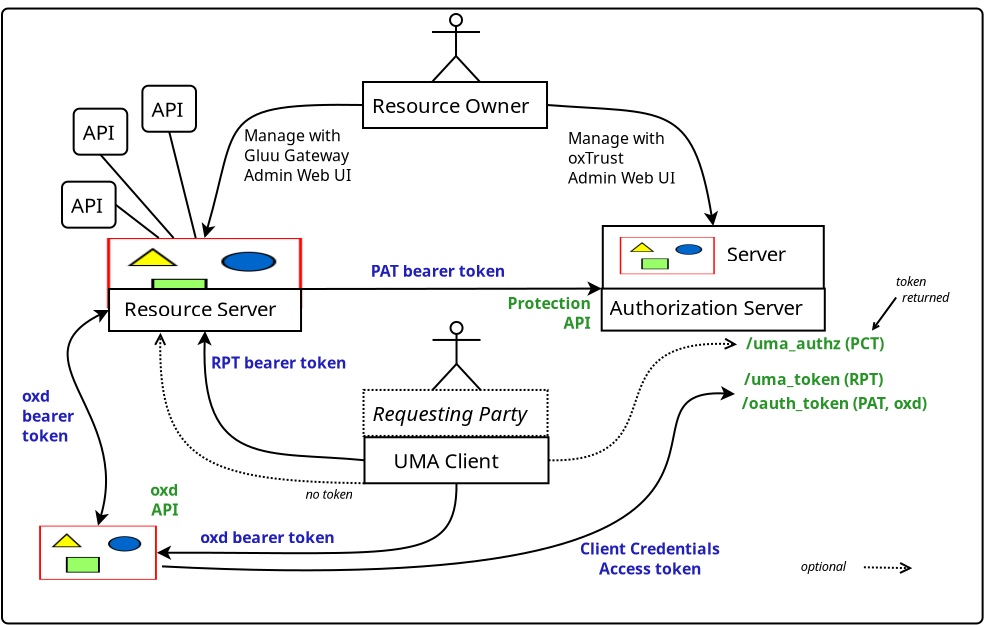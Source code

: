 <?xml version="1.0" encoding="UTF-8"?>
<dia:diagram xmlns:dia="http://www.lysator.liu.se/~alla/dia/">
  <dia:layer name="Background" visible="true" active="true">
    <dia:object type="Standard - Box" version="0" id="O0">
      <dia:attribute name="obj_pos">
        <dia:point val="-6.201,-6.373"/>
      </dia:attribute>
      <dia:attribute name="obj_bb">
        <dia:rectangle val="-6.251,-6.423;42.88,24.422"/>
      </dia:attribute>
      <dia:attribute name="elem_corner">
        <dia:point val="-6.201,-6.373"/>
      </dia:attribute>
      <dia:attribute name="elem_width">
        <dia:real val="49.031"/>
      </dia:attribute>
      <dia:attribute name="elem_height">
        <dia:real val="30.745"/>
      </dia:attribute>
      <dia:attribute name="show_background">
        <dia:boolean val="true"/>
      </dia:attribute>
      <dia:attribute name="corner_radius">
        <dia:real val="0.3"/>
      </dia:attribute>
    </dia:object>
    <dia:object type="Standard - Text" version="1" id="O1">
      <dia:attribute name="obj_pos">
        <dia:point val="-5.199,13.293"/>
      </dia:attribute>
      <dia:attribute name="obj_bb">
        <dia:rectangle val="-5.199,12.555;-2.242,15.463"/>
      </dia:attribute>
      <dia:attribute name="text">
        <dia:composite type="text">
          <dia:attribute name="string">
            <dia:string>#oxd
bearer
token#</dia:string>
          </dia:attribute>
          <dia:attribute name="font">
            <dia:font family="sans" style="80" name="Helvetica-Bold"/>
          </dia:attribute>
          <dia:attribute name="height">
            <dia:real val="0.991"/>
          </dia:attribute>
          <dia:attribute name="pos">
            <dia:point val="-5.199,13.293"/>
          </dia:attribute>
          <dia:attribute name="color">
            <dia:color val="#211fba"/>
          </dia:attribute>
          <dia:attribute name="alignment">
            <dia:enum val="0"/>
          </dia:attribute>
        </dia:composite>
      </dia:attribute>
      <dia:attribute name="valign">
        <dia:enum val="3"/>
      </dia:attribute>
    </dia:object>
    <dia:group>
      <dia:object type="Standard - Image" version="0" id="O2">
        <dia:attribute name="obj_pos">
          <dia:point val="-0.949,5.1"/>
        </dia:attribute>
        <dia:attribute name="obj_bb">
          <dia:rectangle val="-0.999,5.05;8.851,8.675"/>
        </dia:attribute>
        <dia:attribute name="elem_corner">
          <dia:point val="-0.949,5.1"/>
        </dia:attribute>
        <dia:attribute name="elem_width">
          <dia:real val="9.75"/>
        </dia:attribute>
        <dia:attribute name="elem_height">
          <dia:real val="3.525"/>
        </dia:attribute>
        <dia:attribute name="draw_border">
          <dia:boolean val="false"/>
        </dia:attribute>
        <dia:attribute name="keep_aspect">
          <dia:boolean val="true"/>
        </dia:attribute>
        <dia:attribute name="file">
          <dia:string>#gg-logo.png#</dia:string>
        </dia:attribute>
      </dia:object>
      <dia:object type="Standard - Box" version="0" id="O3">
        <dia:attribute name="obj_pos">
          <dia:point val="-0.849,7.65"/>
        </dia:attribute>
        <dia:attribute name="obj_bb">
          <dia:rectangle val="-0.899,7.6;8.801,9.8"/>
        </dia:attribute>
        <dia:attribute name="elem_corner">
          <dia:point val="-0.849,7.65"/>
        </dia:attribute>
        <dia:attribute name="elem_width">
          <dia:real val="9.6"/>
        </dia:attribute>
        <dia:attribute name="elem_height">
          <dia:real val="2.1"/>
        </dia:attribute>
        <dia:attribute name="show_background">
          <dia:boolean val="true"/>
        </dia:attribute>
      </dia:object>
      <dia:object type="Standard - Text" version="1" id="O4">
        <dia:attribute name="obj_pos">
          <dia:point val="-0.104,9.023"/>
        </dia:attribute>
        <dia:attribute name="obj_bb">
          <dia:rectangle val="-0.104,8.078;8.211,9.262"/>
        </dia:attribute>
        <dia:attribute name="text">
          <dia:composite type="text">
            <dia:attribute name="string">
              <dia:string>#Resource Server#</dia:string>
            </dia:attribute>
            <dia:attribute name="font">
              <dia:font family="sans" style="0" name="Helvetica"/>
            </dia:attribute>
            <dia:attribute name="height">
              <dia:real val="1.27"/>
            </dia:attribute>
            <dia:attribute name="pos">
              <dia:point val="-0.104,9.023"/>
            </dia:attribute>
            <dia:attribute name="color">
              <dia:color val="#000000"/>
            </dia:attribute>
            <dia:attribute name="alignment">
              <dia:enum val="0"/>
            </dia:attribute>
          </dia:composite>
        </dia:attribute>
        <dia:attribute name="valign">
          <dia:enum val="3"/>
        </dia:attribute>
      </dia:object>
    </dia:group>
    <dia:object type="Standard - Box" version="0" id="O5">
      <dia:attribute name="obj_pos">
        <dia:point val="23.838,4.5"/>
      </dia:attribute>
      <dia:attribute name="obj_bb">
        <dia:rectangle val="23.788,4.45;34.938,9.7"/>
      </dia:attribute>
      <dia:attribute name="elem_corner">
        <dia:point val="23.838,4.5"/>
      </dia:attribute>
      <dia:attribute name="elem_width">
        <dia:real val="11.05"/>
      </dia:attribute>
      <dia:attribute name="elem_height">
        <dia:real val="5.15"/>
      </dia:attribute>
      <dia:attribute name="show_background">
        <dia:boolean val="true"/>
      </dia:attribute>
    </dia:object>
    <dia:object type="Standard - Image" version="0" id="O6">
      <dia:attribute name="obj_pos">
        <dia:point val="24.688,5.05"/>
      </dia:attribute>
      <dia:attribute name="obj_bb">
        <dia:rectangle val="24.638,5;29.488,6.96"/>
      </dia:attribute>
      <dia:attribute name="elem_corner">
        <dia:point val="24.688,5.05"/>
      </dia:attribute>
      <dia:attribute name="elem_width">
        <dia:real val="4.75"/>
      </dia:attribute>
      <dia:attribute name="elem_height">
        <dia:real val="1.86"/>
      </dia:attribute>
      <dia:attribute name="draw_border">
        <dia:boolean val="false"/>
      </dia:attribute>
      <dia:attribute name="keep_aspect">
        <dia:boolean val="true"/>
      </dia:attribute>
      <dia:attribute name="file">
        <dia:string>#gluu-logo.png#</dia:string>
      </dia:attribute>
    </dia:object>
    <dia:group>
      <dia:object type="Standard - Box" version="0" id="O7">
        <dia:attribute name="obj_pos">
          <dia:point val="23.784,7.63"/>
        </dia:attribute>
        <dia:attribute name="obj_bb">
          <dia:rectangle val="23.733,7.58;34.988,9.78"/>
        </dia:attribute>
        <dia:attribute name="elem_corner">
          <dia:point val="23.784,7.63"/>
        </dia:attribute>
        <dia:attribute name="elem_width">
          <dia:real val="11.155"/>
        </dia:attribute>
        <dia:attribute name="elem_height">
          <dia:real val="2.1"/>
        </dia:attribute>
        <dia:attribute name="show_background">
          <dia:boolean val="true"/>
        </dia:attribute>
      </dia:object>
      <dia:object type="Standard - Text" version="1" id="O8">
        <dia:attribute name="obj_pos">
          <dia:point val="24.178,8.953"/>
        </dia:attribute>
        <dia:attribute name="obj_bb">
          <dia:rectangle val="24.178,8.008;34.641,9.193"/>
        </dia:attribute>
        <dia:attribute name="text">
          <dia:composite type="text">
            <dia:attribute name="string">
              <dia:string>#Authorization Server#</dia:string>
            </dia:attribute>
            <dia:attribute name="font">
              <dia:font family="sans" style="0" name="Helvetica"/>
            </dia:attribute>
            <dia:attribute name="height">
              <dia:real val="1.27"/>
            </dia:attribute>
            <dia:attribute name="pos">
              <dia:point val="24.178,8.953"/>
            </dia:attribute>
            <dia:attribute name="color">
              <dia:color val="#000000"/>
            </dia:attribute>
            <dia:attribute name="alignment">
              <dia:enum val="0"/>
            </dia:attribute>
          </dia:composite>
        </dia:attribute>
        <dia:attribute name="valign">
          <dia:enum val="3"/>
        </dia:attribute>
      </dia:object>
    </dia:group>
    <dia:object type="Standard - Text" version="1" id="O9">
      <dia:attribute name="obj_pos">
        <dia:point val="30.033,6.272"/>
      </dia:attribute>
      <dia:attribute name="obj_bb">
        <dia:rectangle val="30.033,5.327;33.366,6.513"/>
      </dia:attribute>
      <dia:attribute name="text">
        <dia:composite type="text">
          <dia:attribute name="string">
            <dia:string>#Server#</dia:string>
          </dia:attribute>
          <dia:attribute name="font">
            <dia:font family="sans" style="0" name="Helvetica"/>
          </dia:attribute>
          <dia:attribute name="height">
            <dia:real val="1.27"/>
          </dia:attribute>
          <dia:attribute name="pos">
            <dia:point val="30.033,6.272"/>
          </dia:attribute>
          <dia:attribute name="color">
            <dia:color val="#000000"/>
          </dia:attribute>
          <dia:attribute name="alignment">
            <dia:enum val="0"/>
          </dia:attribute>
        </dia:composite>
      </dia:attribute>
      <dia:attribute name="valign">
        <dia:enum val="3"/>
      </dia:attribute>
    </dia:object>
    <dia:group>
      <dia:object type="Standard - Box" version="0" id="O10">
        <dia:attribute name="obj_pos">
          <dia:point val="11.85,-2.7"/>
        </dia:attribute>
        <dia:attribute name="obj_bb">
          <dia:rectangle val="11.8,-2.75;21.1,-0.35"/>
        </dia:attribute>
        <dia:attribute name="elem_corner">
          <dia:point val="11.85,-2.7"/>
        </dia:attribute>
        <dia:attribute name="elem_width">
          <dia:real val="9.2"/>
        </dia:attribute>
        <dia:attribute name="elem_height">
          <dia:real val="2.3"/>
        </dia:attribute>
        <dia:attribute name="show_background">
          <dia:boolean val="true"/>
        </dia:attribute>
      </dia:object>
      <dia:object type="UML - Actor" version="0" id="O11">
        <dia:attribute name="obj_pos">
          <dia:point val="16.5,-4"/>
        </dia:attribute>
        <dia:attribute name="obj_bb">
          <dia:rectangle val="15.2,-6.75;17.8,-1.25"/>
        </dia:attribute>
        <dia:attribute name="meta">
          <dia:composite type="dict"/>
        </dia:attribute>
        <dia:attribute name="elem_corner">
          <dia:point val="15.25,-6.7"/>
        </dia:attribute>
        <dia:attribute name="elem_width">
          <dia:real val="2.5"/>
        </dia:attribute>
        <dia:attribute name="elem_height">
          <dia:real val="5.4"/>
        </dia:attribute>
        <dia:attribute name="line_width">
          <dia:real val="0.1"/>
        </dia:attribute>
        <dia:attribute name="line_colour">
          <dia:color val="#000000"/>
        </dia:attribute>
        <dia:attribute name="fill_colour">
          <dia:color val="#ffffff"/>
        </dia:attribute>
        <dia:attribute name="text">
          <dia:composite type="text">
            <dia:attribute name="string">
              <dia:string>##</dia:string>
            </dia:attribute>
            <dia:attribute name="font">
              <dia:font family="sans" style="0" name="Helvetica"/>
            </dia:attribute>
            <dia:attribute name="height">
              <dia:real val="0.8"/>
            </dia:attribute>
            <dia:attribute name="pos">
              <dia:point val="16.5,-1.505"/>
            </dia:attribute>
            <dia:attribute name="color">
              <dia:color val="#000000"/>
            </dia:attribute>
            <dia:attribute name="alignment">
              <dia:enum val="1"/>
            </dia:attribute>
          </dia:composite>
        </dia:attribute>
      </dia:object>
      <dia:object type="Standard - Text" version="1" id="O12">
        <dia:attribute name="obj_pos">
          <dia:point val="12.3,-1.15"/>
        </dia:attribute>
        <dia:attribute name="obj_bb">
          <dia:rectangle val="12.3,-2.095;20.6,-0.91"/>
        </dia:attribute>
        <dia:attribute name="text">
          <dia:composite type="text">
            <dia:attribute name="string">
              <dia:string>#Resource Owner#</dia:string>
            </dia:attribute>
            <dia:attribute name="font">
              <dia:font family="sans" style="0" name="Helvetica"/>
            </dia:attribute>
            <dia:attribute name="height">
              <dia:real val="1.27"/>
            </dia:attribute>
            <dia:attribute name="pos">
              <dia:point val="12.3,-1.15"/>
            </dia:attribute>
            <dia:attribute name="color">
              <dia:color val="#000000"/>
            </dia:attribute>
            <dia:attribute name="alignment">
              <dia:enum val="0"/>
            </dia:attribute>
          </dia:composite>
        </dia:attribute>
        <dia:attribute name="valign">
          <dia:enum val="3"/>
        </dia:attribute>
      </dia:object>
    </dia:group>
    <dia:object type="Standard - BezierLine" version="0" id="O13">
      <dia:attribute name="obj_pos">
        <dia:point val="11.85,-1.55"/>
      </dia:attribute>
      <dia:attribute name="obj_bb">
        <dia:rectangle val="3.781,-1.609;11.901,5.1"/>
      </dia:attribute>
      <dia:attribute name="bez_points">
        <dia:point val="11.85,-1.55"/>
        <dia:point val="4.424,-1.664"/>
        <dia:point val="5.646,-0.791"/>
        <dia:point val="3.926,5.1"/>
      </dia:attribute>
      <dia:attribute name="corner_types">
        <dia:enum val="0"/>
        <dia:enum val="0"/>
      </dia:attribute>
      <dia:attribute name="end_arrow">
        <dia:enum val="22"/>
      </dia:attribute>
      <dia:attribute name="end_arrow_length">
        <dia:real val="0.5"/>
      </dia:attribute>
      <dia:attribute name="end_arrow_width">
        <dia:real val="0.5"/>
      </dia:attribute>
      <dia:connections>
        <dia:connection handle="0" to="O10" connection="3"/>
        <dia:connection handle="3" to="O2" connection="1"/>
      </dia:connections>
    </dia:object>
    <dia:object type="Standard - Text" version="1" id="O14">
      <dia:attribute name="obj_pos">
        <dia:point val="5.903,0.266"/>
      </dia:attribute>
      <dia:attribute name="obj_bb">
        <dia:rectangle val="5.903,-0.472;11.495,2.436"/>
      </dia:attribute>
      <dia:attribute name="text">
        <dia:composite type="text">
          <dia:attribute name="string">
            <dia:string>#Manage with
Gluu Gateway
Admin Web UI#</dia:string>
          </dia:attribute>
          <dia:attribute name="font">
            <dia:font family="sans" style="0" name="Helvetica"/>
          </dia:attribute>
          <dia:attribute name="height">
            <dia:real val="0.991"/>
          </dia:attribute>
          <dia:attribute name="pos">
            <dia:point val="5.903,0.266"/>
          </dia:attribute>
          <dia:attribute name="color">
            <dia:color val="#000000"/>
          </dia:attribute>
          <dia:attribute name="alignment">
            <dia:enum val="0"/>
          </dia:attribute>
        </dia:composite>
      </dia:attribute>
      <dia:attribute name="valign">
        <dia:enum val="3"/>
      </dia:attribute>
    </dia:object>
    <dia:object type="Standard - BezierLine" version="0" id="O15">
      <dia:attribute name="obj_pos">
        <dia:point val="21.05,-1.55"/>
      </dia:attribute>
      <dia:attribute name="obj_bb">
        <dia:rectangle val="20.996,-1.604;29.605,4.5"/>
      </dia:attribute>
      <dia:attribute name="bez_points">
        <dia:point val="21.05,-1.55"/>
        <dia:point val="26.902,-1.097"/>
        <dia:point val="28.343,-1.795"/>
        <dia:point val="29.363,4.5"/>
      </dia:attribute>
      <dia:attribute name="corner_types">
        <dia:enum val="0"/>
        <dia:enum val="0"/>
      </dia:attribute>
      <dia:attribute name="end_arrow">
        <dia:enum val="22"/>
      </dia:attribute>
      <dia:attribute name="end_arrow_length">
        <dia:real val="0.5"/>
      </dia:attribute>
      <dia:attribute name="end_arrow_width">
        <dia:real val="0.5"/>
      </dia:attribute>
      <dia:connections>
        <dia:connection handle="0" to="O10" connection="4"/>
        <dia:connection handle="3" to="O5" connection="1"/>
      </dia:connections>
    </dia:object>
    <dia:object type="Standard - Text" version="1" id="O16">
      <dia:attribute name="obj_pos">
        <dia:point val="22.105,0.394"/>
      </dia:attribute>
      <dia:attribute name="obj_bb">
        <dia:rectangle val="22.105,-0.343;27.678,2.565"/>
      </dia:attribute>
      <dia:attribute name="text">
        <dia:composite type="text">
          <dia:attribute name="string">
            <dia:string>#Manage with
oxTrust 
Admin Web UI#</dia:string>
          </dia:attribute>
          <dia:attribute name="font">
            <dia:font family="sans" style="0" name="Helvetica"/>
          </dia:attribute>
          <dia:attribute name="height">
            <dia:real val="0.991"/>
          </dia:attribute>
          <dia:attribute name="pos">
            <dia:point val="22.105,0.394"/>
          </dia:attribute>
          <dia:attribute name="color">
            <dia:color val="#000000"/>
          </dia:attribute>
          <dia:attribute name="alignment">
            <dia:enum val="0"/>
          </dia:attribute>
        </dia:composite>
      </dia:attribute>
      <dia:attribute name="valign">
        <dia:enum val="3"/>
      </dia:attribute>
    </dia:object>
    <dia:object type="Standard - Line" version="0" id="O17">
      <dia:attribute name="obj_pos">
        <dia:point val="8.751,7.65"/>
      </dia:attribute>
      <dia:attribute name="obj_bb">
        <dia:rectangle val="8.701,7.269;23.895,7.993"/>
      </dia:attribute>
      <dia:attribute name="conn_endpoints">
        <dia:point val="8.751,7.65"/>
        <dia:point val="23.784,7.63"/>
      </dia:attribute>
      <dia:attribute name="numcp">
        <dia:int val="1"/>
      </dia:attribute>
      <dia:attribute name="end_arrow">
        <dia:enum val="22"/>
      </dia:attribute>
      <dia:attribute name="end_arrow_length">
        <dia:real val="0.5"/>
      </dia:attribute>
      <dia:attribute name="end_arrow_width">
        <dia:real val="0.5"/>
      </dia:attribute>
      <dia:connections>
        <dia:connection handle="0" to="O3" connection="2"/>
        <dia:connection handle="1" to="O7" connection="0"/>
      </dia:connections>
    </dia:object>
    <dia:object type="Standard - Text" version="1" id="O18">
      <dia:attribute name="obj_pos">
        <dia:point val="12.233,7.036"/>
      </dia:attribute>
      <dia:attribute name="obj_bb">
        <dia:rectangle val="12.233,6.298;19.875,7.223"/>
      </dia:attribute>
      <dia:attribute name="text">
        <dia:composite type="text">
          <dia:attribute name="string">
            <dia:string>#PAT bearer token#</dia:string>
          </dia:attribute>
          <dia:attribute name="font">
            <dia:font family="sans" style="80" name="Helvetica-Bold"/>
          </dia:attribute>
          <dia:attribute name="height">
            <dia:real val="0.991"/>
          </dia:attribute>
          <dia:attribute name="pos">
            <dia:point val="12.233,7.036"/>
          </dia:attribute>
          <dia:attribute name="color">
            <dia:color val="#211fba"/>
          </dia:attribute>
          <dia:attribute name="alignment">
            <dia:enum val="0"/>
          </dia:attribute>
        </dia:composite>
      </dia:attribute>
      <dia:attribute name="valign">
        <dia:enum val="3"/>
      </dia:attribute>
    </dia:object>
    <dia:object type="Standard - Text" version="1" id="O19">
      <dia:attribute name="obj_pos">
        <dia:point val="4.247,11.62"/>
      </dia:attribute>
      <dia:attribute name="obj_bb">
        <dia:rectangle val="4.247,10.882;12.02,11.807"/>
      </dia:attribute>
      <dia:attribute name="text">
        <dia:composite type="text">
          <dia:attribute name="string">
            <dia:string>#RPT bearer token#</dia:string>
          </dia:attribute>
          <dia:attribute name="font">
            <dia:font family="sans" style="80" name="Helvetica-Bold"/>
          </dia:attribute>
          <dia:attribute name="height">
            <dia:real val="0.991"/>
          </dia:attribute>
          <dia:attribute name="pos">
            <dia:point val="4.247,11.62"/>
          </dia:attribute>
          <dia:attribute name="color">
            <dia:color val="#211fba"/>
          </dia:attribute>
          <dia:attribute name="alignment">
            <dia:enum val="0"/>
          </dia:attribute>
        </dia:composite>
      </dia:attribute>
      <dia:attribute name="valign">
        <dia:enum val="3"/>
      </dia:attribute>
    </dia:object>
    <dia:group>
      <dia:object type="Standard - Box" version="0" id="O20">
        <dia:attribute name="obj_pos">
          <dia:point val="11.924,15.063"/>
        </dia:attribute>
        <dia:attribute name="obj_bb">
          <dia:rectangle val="11.874,15.013;21.174,17.413"/>
        </dia:attribute>
        <dia:attribute name="elem_corner">
          <dia:point val="11.924,15.063"/>
        </dia:attribute>
        <dia:attribute name="elem_width">
          <dia:real val="9.2"/>
        </dia:attribute>
        <dia:attribute name="elem_height">
          <dia:real val="2.3"/>
        </dia:attribute>
        <dia:attribute name="show_background">
          <dia:boolean val="true"/>
        </dia:attribute>
      </dia:object>
      <dia:object type="Standard - Text" version="1" id="O21">
        <dia:attribute name="obj_pos">
          <dia:point val="13.374,16.613"/>
        </dia:attribute>
        <dia:attribute name="obj_bb">
          <dia:rectangle val="13.374,15.668;18.954,16.853"/>
        </dia:attribute>
        <dia:attribute name="text">
          <dia:composite type="text">
            <dia:attribute name="string">
              <dia:string>#UMA Client#</dia:string>
            </dia:attribute>
            <dia:attribute name="font">
              <dia:font family="sans" style="0" name="Helvetica"/>
            </dia:attribute>
            <dia:attribute name="height">
              <dia:real val="1.27"/>
            </dia:attribute>
            <dia:attribute name="pos">
              <dia:point val="13.374,16.613"/>
            </dia:attribute>
            <dia:attribute name="color">
              <dia:color val="#000000"/>
            </dia:attribute>
            <dia:attribute name="alignment">
              <dia:enum val="0"/>
            </dia:attribute>
          </dia:composite>
        </dia:attribute>
        <dia:attribute name="valign">
          <dia:enum val="3"/>
        </dia:attribute>
      </dia:object>
    </dia:group>
    <dia:object type="Standard - BezierLine" version="0" id="O22">
      <dia:attribute name="obj_pos">
        <dia:point val="21.124,16.213"/>
      </dia:attribute>
      <dia:attribute name="obj_bb">
        <dia:rectangle val="21.073,10.055;30.553,16.267"/>
      </dia:attribute>
      <dia:attribute name="bez_points">
        <dia:point val="21.124,16.213"/>
        <dia:point val="27.956,16.39"/>
        <dia:point val="22.877,9.986"/>
        <dia:point val="30.553,10.423"/>
      </dia:attribute>
      <dia:attribute name="corner_types">
        <dia:enum val="0"/>
        <dia:enum val="0"/>
      </dia:attribute>
      <dia:attribute name="line_style">
        <dia:enum val="4"/>
      </dia:attribute>
      <dia:attribute name="end_arrow">
        <dia:enum val="1"/>
      </dia:attribute>
      <dia:attribute name="end_arrow_length">
        <dia:real val="0.5"/>
      </dia:attribute>
      <dia:attribute name="end_arrow_width">
        <dia:real val="0.5"/>
      </dia:attribute>
      <dia:connections>
        <dia:connection handle="0" to="O20" connection="4"/>
      </dia:connections>
    </dia:object>
    <dia:object type="Standard - BezierLine" version="0" id="O23">
      <dia:attribute name="obj_pos">
        <dia:point val="11.924,16.213"/>
      </dia:attribute>
      <dia:attribute name="obj_bb">
        <dia:rectangle val="3.563,9.75;11.979,16.268"/>
      </dia:attribute>
      <dia:attribute name="bez_points">
        <dia:point val="11.924,16.213"/>
        <dia:point val="7.079,15.733"/>
        <dia:point val="3.701,16.7"/>
        <dia:point val="3.951,9.75"/>
      </dia:attribute>
      <dia:attribute name="corner_types">
        <dia:enum val="0"/>
        <dia:enum val="0"/>
      </dia:attribute>
      <dia:attribute name="end_arrow">
        <dia:enum val="22"/>
      </dia:attribute>
      <dia:attribute name="end_arrow_length">
        <dia:real val="0.5"/>
      </dia:attribute>
      <dia:attribute name="end_arrow_width">
        <dia:real val="0.5"/>
      </dia:attribute>
      <dia:connections>
        <dia:connection handle="0" to="O20" connection="3"/>
        <dia:connection handle="3" to="O3" connection="6"/>
      </dia:connections>
    </dia:object>
    <dia:object type="Standard - Text" version="1" id="O24">
      <dia:attribute name="obj_pos">
        <dia:point val="5.632,17.494"/>
      </dia:attribute>
      <dia:attribute name="obj_bb">
        <dia:rectangle val="5.632,16.756;5.632,17.681"/>
      </dia:attribute>
      <dia:attribute name="text">
        <dia:composite type="text">
          <dia:attribute name="string">
            <dia:string>##</dia:string>
          </dia:attribute>
          <dia:attribute name="font">
            <dia:font family="sans" style="80" name="Helvetica-Bold"/>
          </dia:attribute>
          <dia:attribute name="height">
            <dia:real val="0.991"/>
          </dia:attribute>
          <dia:attribute name="pos">
            <dia:point val="5.632,17.494"/>
          </dia:attribute>
          <dia:attribute name="color">
            <dia:color val="#000000"/>
          </dia:attribute>
          <dia:attribute name="alignment">
            <dia:enum val="0"/>
          </dia:attribute>
        </dia:composite>
      </dia:attribute>
      <dia:attribute name="valign">
        <dia:enum val="3"/>
      </dia:attribute>
    </dia:object>
    <dia:object type="Standard - BezierLine" version="0" id="O25">
      <dia:attribute name="obj_pos">
        <dia:point val="11.924,17.363"/>
      </dia:attribute>
      <dia:attribute name="obj_bb">
        <dia:rectangle val="1.376,9.837;11.975,17.414"/>
      </dia:attribute>
      <dia:attribute name="bez_points">
        <dia:point val="11.924,17.363"/>
        <dia:point val="4.155,17.254"/>
        <dia:point val="1.55,16.427"/>
        <dia:point val="1.724,9.837"/>
      </dia:attribute>
      <dia:attribute name="corner_types">
        <dia:enum val="0"/>
        <dia:enum val="0"/>
      </dia:attribute>
      <dia:attribute name="line_style">
        <dia:enum val="4"/>
      </dia:attribute>
      <dia:attribute name="end_arrow">
        <dia:enum val="1"/>
      </dia:attribute>
      <dia:attribute name="end_arrow_length">
        <dia:real val="0.5"/>
      </dia:attribute>
      <dia:attribute name="end_arrow_width">
        <dia:real val="0.5"/>
      </dia:attribute>
      <dia:connections>
        <dia:connection handle="0" to="O20" connection="5"/>
      </dia:connections>
    </dia:object>
    <dia:group>
      <dia:object type="Standard - Box" version="0" id="O26">
        <dia:attribute name="obj_pos">
          <dia:point val="-2.618,-1.367"/>
        </dia:attribute>
        <dia:attribute name="obj_bb">
          <dia:rectangle val="-2.668,-1.417;0.112,0.983"/>
        </dia:attribute>
        <dia:attribute name="elem_corner">
          <dia:point val="-2.618,-1.367"/>
        </dia:attribute>
        <dia:attribute name="elem_width">
          <dia:real val="2.68"/>
        </dia:attribute>
        <dia:attribute name="elem_height">
          <dia:real val="2.3"/>
        </dia:attribute>
        <dia:attribute name="show_background">
          <dia:boolean val="true"/>
        </dia:attribute>
        <dia:attribute name="corner_radius">
          <dia:real val="0.3"/>
        </dia:attribute>
      </dia:object>
      <dia:object type="Standard - Text" version="1" id="O27">
        <dia:attribute name="obj_pos">
          <dia:point val="-2.168,0.183"/>
        </dia:attribute>
        <dia:attribute name="obj_bb">
          <dia:rectangle val="-2.168,-0.762;-0.56,0.423"/>
        </dia:attribute>
        <dia:attribute name="text">
          <dia:composite type="text">
            <dia:attribute name="string">
              <dia:string>#API#</dia:string>
            </dia:attribute>
            <dia:attribute name="font">
              <dia:font family="sans" style="0" name="Helvetica"/>
            </dia:attribute>
            <dia:attribute name="height">
              <dia:real val="1.27"/>
            </dia:attribute>
            <dia:attribute name="pos">
              <dia:point val="-2.168,0.183"/>
            </dia:attribute>
            <dia:attribute name="color">
              <dia:color val="#000000"/>
            </dia:attribute>
            <dia:attribute name="alignment">
              <dia:enum val="0"/>
            </dia:attribute>
          </dia:composite>
        </dia:attribute>
        <dia:attribute name="valign">
          <dia:enum val="3"/>
        </dia:attribute>
      </dia:object>
    </dia:group>
    <dia:group>
      <dia:object type="Standard - Box" version="0" id="O28">
        <dia:attribute name="obj_pos">
          <dia:point val="-3.201,2.284"/>
        </dia:attribute>
        <dia:attribute name="obj_bb">
          <dia:rectangle val="-3.251,2.234;-0.471,4.634"/>
        </dia:attribute>
        <dia:attribute name="elem_corner">
          <dia:point val="-3.201,2.284"/>
        </dia:attribute>
        <dia:attribute name="elem_width">
          <dia:real val="2.68"/>
        </dia:attribute>
        <dia:attribute name="elem_height">
          <dia:real val="2.3"/>
        </dia:attribute>
        <dia:attribute name="show_background">
          <dia:boolean val="true"/>
        </dia:attribute>
        <dia:attribute name="corner_radius">
          <dia:real val="0.3"/>
        </dia:attribute>
      </dia:object>
      <dia:object type="Standard - Text" version="1" id="O29">
        <dia:attribute name="obj_pos">
          <dia:point val="-2.751,3.834"/>
        </dia:attribute>
        <dia:attribute name="obj_bb">
          <dia:rectangle val="-2.751,2.889;-1.144,4.074"/>
        </dia:attribute>
        <dia:attribute name="text">
          <dia:composite type="text">
            <dia:attribute name="string">
              <dia:string>#API#</dia:string>
            </dia:attribute>
            <dia:attribute name="font">
              <dia:font family="sans" style="0" name="Helvetica"/>
            </dia:attribute>
            <dia:attribute name="height">
              <dia:real val="1.27"/>
            </dia:attribute>
            <dia:attribute name="pos">
              <dia:point val="-2.751,3.834"/>
            </dia:attribute>
            <dia:attribute name="color">
              <dia:color val="#000000"/>
            </dia:attribute>
            <dia:attribute name="alignment">
              <dia:enum val="0"/>
            </dia:attribute>
          </dia:composite>
        </dia:attribute>
        <dia:attribute name="valign">
          <dia:enum val="3"/>
        </dia:attribute>
      </dia:object>
    </dia:group>
    <dia:object type="Standard - Line" version="0" id="O30">
      <dia:attribute name="obj_pos">
        <dia:point val="-0.521,3.434"/>
      </dia:attribute>
      <dia:attribute name="obj_bb">
        <dia:rectangle val="-0.592,3.364;1.58,5.07"/>
      </dia:attribute>
      <dia:attribute name="conn_endpoints">
        <dia:point val="-0.521,3.434"/>
        <dia:point val="1.51,5.0"/>
      </dia:attribute>
      <dia:attribute name="numcp">
        <dia:int val="1"/>
      </dia:attribute>
      <dia:connections>
        <dia:connection handle="0" to="O28" connection="4"/>
        <dia:connection handle="1" to="O2" connection="8"/>
      </dia:connections>
    </dia:object>
    <dia:object type="Standard - Line" version="0" id="O31">
      <dia:attribute name="obj_pos">
        <dia:point val="-1.278,0.933"/>
      </dia:attribute>
      <dia:attribute name="obj_bb">
        <dia:rectangle val="-1.348,0.862;2.362,5.07"/>
      </dia:attribute>
      <dia:attribute name="conn_endpoints">
        <dia:point val="-1.278,0.933"/>
        <dia:point val="2.291,5.0"/>
      </dia:attribute>
      <dia:attribute name="numcp">
        <dia:int val="1"/>
      </dia:attribute>
      <dia:connections>
        <dia:connection handle="0" to="O26" connection="6"/>
        <dia:connection handle="1" to="O2" connection="8"/>
      </dia:connections>
    </dia:object>
    <dia:object type="Standard - Line" version="0" id="O32">
      <dia:attribute name="obj_pos">
        <dia:point val="2.159,-0.214"/>
      </dia:attribute>
      <dia:attribute name="obj_bb">
        <dia:rectangle val="2.098,-0.275;3.522,5.062"/>
      </dia:attribute>
      <dia:attribute name="conn_endpoints">
        <dia:point val="2.159,-0.214"/>
        <dia:point val="3.461,5.002"/>
      </dia:attribute>
      <dia:attribute name="numcp">
        <dia:int val="1"/>
      </dia:attribute>
      <dia:connections>
        <dia:connection handle="0" to="O33" connection="6"/>
        <dia:connection handle="1" to="O2" connection="8"/>
      </dia:connections>
    </dia:object>
    <dia:group>
      <dia:object type="Standard - Box" version="0" id="O33">
        <dia:attribute name="obj_pos">
          <dia:point val="0.819,-2.514"/>
        </dia:attribute>
        <dia:attribute name="obj_bb">
          <dia:rectangle val="0.769,-2.564;3.549,-0.164"/>
        </dia:attribute>
        <dia:attribute name="elem_corner">
          <dia:point val="0.819,-2.514"/>
        </dia:attribute>
        <dia:attribute name="elem_width">
          <dia:real val="2.68"/>
        </dia:attribute>
        <dia:attribute name="elem_height">
          <dia:real val="2.3"/>
        </dia:attribute>
        <dia:attribute name="show_background">
          <dia:boolean val="true"/>
        </dia:attribute>
        <dia:attribute name="corner_radius">
          <dia:real val="0.3"/>
        </dia:attribute>
      </dia:object>
      <dia:object type="Standard - Text" version="1" id="O34">
        <dia:attribute name="obj_pos">
          <dia:point val="1.269,-0.964"/>
        </dia:attribute>
        <dia:attribute name="obj_bb">
          <dia:rectangle val="1.269,-1.909;2.877,-0.724"/>
        </dia:attribute>
        <dia:attribute name="text">
          <dia:composite type="text">
            <dia:attribute name="string">
              <dia:string>#API#</dia:string>
            </dia:attribute>
            <dia:attribute name="font">
              <dia:font family="sans" style="0" name="Helvetica"/>
            </dia:attribute>
            <dia:attribute name="height">
              <dia:real val="1.27"/>
            </dia:attribute>
            <dia:attribute name="pos">
              <dia:point val="1.269,-0.964"/>
            </dia:attribute>
            <dia:attribute name="color">
              <dia:color val="#000000"/>
            </dia:attribute>
            <dia:attribute name="alignment">
              <dia:enum val="0"/>
            </dia:attribute>
          </dia:composite>
        </dia:attribute>
        <dia:attribute name="valign">
          <dia:enum val="3"/>
        </dia:attribute>
      </dia:object>
    </dia:group>
    <dia:object type="Standard - Text" version="1" id="O35">
      <dia:attribute name="obj_pos">
        <dia:point val="23.229,8.651"/>
      </dia:attribute>
      <dia:attribute name="obj_bb">
        <dia:rectangle val="18.561,7.914;23.229,9.83"/>
      </dia:attribute>
      <dia:attribute name="text">
        <dia:composite type="text">
          <dia:attribute name="string">
            <dia:string>#Protection
API#</dia:string>
          </dia:attribute>
          <dia:attribute name="font">
            <dia:font family="sans" style="80" name="Helvetica-Bold"/>
          </dia:attribute>
          <dia:attribute name="height">
            <dia:real val="0.991"/>
          </dia:attribute>
          <dia:attribute name="pos">
            <dia:point val="23.229,8.651"/>
          </dia:attribute>
          <dia:attribute name="color">
            <dia:color val="#289428"/>
          </dia:attribute>
          <dia:attribute name="alignment">
            <dia:enum val="2"/>
          </dia:attribute>
        </dia:composite>
      </dia:attribute>
      <dia:attribute name="valign">
        <dia:enum val="3"/>
      </dia:attribute>
    </dia:object>
    <dia:object type="Standard - Text" version="1" id="O36">
      <dia:attribute name="obj_pos">
        <dia:point val="30.902,12.446"/>
      </dia:attribute>
      <dia:attribute name="obj_bb">
        <dia:rectangle val="30.902,11.708;38.782,12.633"/>
      </dia:attribute>
      <dia:attribute name="text">
        <dia:composite type="text">
          <dia:attribute name="string">
            <dia:string>#/uma_token (RPT)#</dia:string>
          </dia:attribute>
          <dia:attribute name="font">
            <dia:font family="sans" style="80" name="Helvetica-Bold"/>
          </dia:attribute>
          <dia:attribute name="height">
            <dia:real val="0.991"/>
          </dia:attribute>
          <dia:attribute name="pos">
            <dia:point val="30.902,12.446"/>
          </dia:attribute>
          <dia:attribute name="color">
            <dia:color val="#289428"/>
          </dia:attribute>
          <dia:attribute name="alignment">
            <dia:enum val="0"/>
          </dia:attribute>
        </dia:composite>
      </dia:attribute>
      <dia:attribute name="valign">
        <dia:enum val="3"/>
      </dia:attribute>
    </dia:object>
    <dia:object type="Standard - Text" version="1" id="O37">
      <dia:attribute name="obj_pos">
        <dia:point val="30.998,10.667"/>
      </dia:attribute>
      <dia:attribute name="obj_bb">
        <dia:rectangle val="30.998,9.929;38.825,10.854"/>
      </dia:attribute>
      <dia:attribute name="text">
        <dia:composite type="text">
          <dia:attribute name="string">
            <dia:string>#/uma_authz (PCT)#</dia:string>
          </dia:attribute>
          <dia:attribute name="font">
            <dia:font family="sans" style="80" name="Helvetica-Bold"/>
          </dia:attribute>
          <dia:attribute name="height">
            <dia:real val="0.991"/>
          </dia:attribute>
          <dia:attribute name="pos">
            <dia:point val="30.998,10.667"/>
          </dia:attribute>
          <dia:attribute name="color">
            <dia:color val="#289428"/>
          </dia:attribute>
          <dia:attribute name="alignment">
            <dia:enum val="0"/>
          </dia:attribute>
        </dia:composite>
      </dia:attribute>
      <dia:attribute name="valign">
        <dia:enum val="3"/>
      </dia:attribute>
    </dia:object>
    <dia:object type="Standard - Image" version="0" id="O38">
      <dia:attribute name="obj_pos">
        <dia:point val="-4.342,19.483"/>
      </dia:attribute>
      <dia:attribute name="obj_bb">
        <dia:rectangle val="-4.392,19.433;1.59,22.239"/>
      </dia:attribute>
      <dia:attribute name="elem_corner">
        <dia:point val="-4.342,19.483"/>
      </dia:attribute>
      <dia:attribute name="elem_width">
        <dia:real val="5.883"/>
      </dia:attribute>
      <dia:attribute name="elem_height">
        <dia:real val="2.706"/>
      </dia:attribute>
      <dia:attribute name="draw_border">
        <dia:boolean val="false"/>
      </dia:attribute>
      <dia:attribute name="keep_aspect">
        <dia:boolean val="true"/>
      </dia:attribute>
      <dia:attribute name="file">
        <dia:string>#oxd-icon.png#</dia:string>
      </dia:attribute>
    </dia:object>
    <dia:object type="Standard - BezierLine" version="0" id="O39">
      <dia:attribute name="obj_pos">
        <dia:point val="-0.849,8.7"/>
      </dia:attribute>
      <dia:attribute name="obj_bb">
        <dia:rectangle val="-2.97,8.68;-0.848,19.483"/>
      </dia:attribute>
      <dia:attribute name="bez_points">
        <dia:point val="-0.849,8.7"/>
        <dia:point val="-5.652,11.102"/>
        <dia:point val="0.284,13.809"/>
        <dia:point val="-1.401,19.483"/>
      </dia:attribute>
      <dia:attribute name="corner_types">
        <dia:enum val="0"/>
        <dia:enum val="0"/>
      </dia:attribute>
      <dia:attribute name="start_arrow">
        <dia:enum val="22"/>
      </dia:attribute>
      <dia:attribute name="start_arrow_length">
        <dia:real val="0.5"/>
      </dia:attribute>
      <dia:attribute name="start_arrow_width">
        <dia:real val="0.5"/>
      </dia:attribute>
      <dia:attribute name="end_arrow">
        <dia:enum val="22"/>
      </dia:attribute>
      <dia:attribute name="end_arrow_length">
        <dia:real val="0.5"/>
      </dia:attribute>
      <dia:attribute name="end_arrow_width">
        <dia:real val="0.5"/>
      </dia:attribute>
      <dia:connections>
        <dia:connection handle="0" to="O3" connection="3"/>
        <dia:connection handle="3" to="O38" connection="1"/>
      </dia:connections>
    </dia:object>
    <dia:object type="Standard - BezierLine" version="0" id="O40">
      <dia:attribute name="obj_pos">
        <dia:point val="1.54,20.836"/>
      </dia:attribute>
      <dia:attribute name="obj_bb">
        <dia:rectangle val="1.54,17.313;16.575,21.196"/>
      </dia:attribute>
      <dia:attribute name="bez_points">
        <dia:point val="1.54,20.836"/>
        <dia:point val="13.902,20.814"/>
        <dia:point val="16.564,21.468"/>
        <dia:point val="16.524,17.363"/>
      </dia:attribute>
      <dia:attribute name="corner_types">
        <dia:enum val="0"/>
        <dia:enum val="0"/>
      </dia:attribute>
      <dia:attribute name="start_arrow">
        <dia:enum val="22"/>
      </dia:attribute>
      <dia:attribute name="start_arrow_length">
        <dia:real val="0.5"/>
      </dia:attribute>
      <dia:attribute name="start_arrow_width">
        <dia:real val="0.5"/>
      </dia:attribute>
      <dia:connections>
        <dia:connection handle="0" to="O38" connection="4"/>
        <dia:connection handle="3" to="O20" connection="6"/>
      </dia:connections>
    </dia:object>
    <dia:object type="Standard - Text" version="1" id="O41">
      <dia:attribute name="obj_pos">
        <dia:point val="3.711,20.36"/>
      </dia:attribute>
      <dia:attribute name="obj_bb">
        <dia:rectangle val="3.711,19.623;11.376,20.548"/>
      </dia:attribute>
      <dia:attribute name="text">
        <dia:composite type="text">
          <dia:attribute name="string">
            <dia:string>#oxd bearer token#</dia:string>
          </dia:attribute>
          <dia:attribute name="font">
            <dia:font family="sans" style="80" name="Helvetica-Bold"/>
          </dia:attribute>
          <dia:attribute name="height">
            <dia:real val="0.991"/>
          </dia:attribute>
          <dia:attribute name="pos">
            <dia:point val="3.711,20.36"/>
          </dia:attribute>
          <dia:attribute name="color">
            <dia:color val="#211fba"/>
          </dia:attribute>
          <dia:attribute name="alignment">
            <dia:enum val="0"/>
          </dia:attribute>
        </dia:composite>
      </dia:attribute>
      <dia:attribute name="valign">
        <dia:enum val="3"/>
      </dia:attribute>
    </dia:object>
    <dia:object type="Standard - Text" version="1" id="O42">
      <dia:attribute name="obj_pos">
        <dia:point val="30.782,13.651"/>
      </dia:attribute>
      <dia:attribute name="obj_bb">
        <dia:rectangle val="30.782,12.914;41.285,13.838"/>
      </dia:attribute>
      <dia:attribute name="text">
        <dia:composite type="text">
          <dia:attribute name="string">
            <dia:string>#/oauth_token (PAT, oxd)#</dia:string>
          </dia:attribute>
          <dia:attribute name="font">
            <dia:font family="sans" style="80" name="Helvetica-Bold"/>
          </dia:attribute>
          <dia:attribute name="height">
            <dia:real val="0.991"/>
          </dia:attribute>
          <dia:attribute name="pos">
            <dia:point val="30.782,13.651"/>
          </dia:attribute>
          <dia:attribute name="color">
            <dia:color val="#289428"/>
          </dia:attribute>
          <dia:attribute name="alignment">
            <dia:enum val="0"/>
          </dia:attribute>
        </dia:composite>
      </dia:attribute>
      <dia:attribute name="valign">
        <dia:enum val="3"/>
      </dia:attribute>
    </dia:object>
    <dia:object type="Standard - Text" version="1" id="O43">
      <dia:attribute name="obj_pos">
        <dia:point val="26.201,21.118"/>
      </dia:attribute>
      <dia:attribute name="obj_bb">
        <dia:rectangle val="22.202,20.16;30.2,22.076"/>
      </dia:attribute>
      <dia:attribute name="text">
        <dia:composite type="text">
          <dia:attribute name="string">
            <dia:string>#Client Credentials
Access token#</dia:string>
          </dia:attribute>
          <dia:attribute name="font">
            <dia:font family="sans" style="80" name="Helvetica-Bold"/>
          </dia:attribute>
          <dia:attribute name="height">
            <dia:real val="0.991"/>
          </dia:attribute>
          <dia:attribute name="pos">
            <dia:point val="26.201,20.897"/>
          </dia:attribute>
          <dia:attribute name="color">
            <dia:color val="#211fba"/>
          </dia:attribute>
          <dia:attribute name="alignment">
            <dia:enum val="1"/>
          </dia:attribute>
        </dia:composite>
      </dia:attribute>
      <dia:attribute name="valign">
        <dia:enum val="2"/>
      </dia:attribute>
    </dia:object>
    <dia:object type="Standard - Text" version="1" id="O44">
      <dia:attribute name="obj_pos">
        <dia:point val="2.615,17.981"/>
      </dia:attribute>
      <dia:attribute name="obj_bb">
        <dia:rectangle val="0.99,17.244;2.615,19.16"/>
      </dia:attribute>
      <dia:attribute name="text">
        <dia:composite type="text">
          <dia:attribute name="string">
            <dia:string>#oxd
API#</dia:string>
          </dia:attribute>
          <dia:attribute name="font">
            <dia:font family="sans" style="80" name="Helvetica-Bold"/>
          </dia:attribute>
          <dia:attribute name="height">
            <dia:real val="0.991"/>
          </dia:attribute>
          <dia:attribute name="pos">
            <dia:point val="2.615,17.981"/>
          </dia:attribute>
          <dia:attribute name="color">
            <dia:color val="#289428"/>
          </dia:attribute>
          <dia:attribute name="alignment">
            <dia:enum val="2"/>
          </dia:attribute>
        </dia:composite>
      </dia:attribute>
      <dia:attribute name="valign">
        <dia:enum val="3"/>
      </dia:attribute>
    </dia:object>
    <dia:object type="Standard - BezierLine" version="0" id="O45">
      <dia:attribute name="obj_pos">
        <dia:point val="1.8,21.519"/>
      </dia:attribute>
      <dia:attribute name="obj_bb">
        <dia:rectangle val="1.748,12.501;30.45,21.768"/>
      </dia:attribute>
      <dia:attribute name="bez_points">
        <dia:point val="1.8,21.519"/>
        <dia:point val="36.55,23.3"/>
        <dia:point val="23.052,12.508"/>
        <dia:point val="30.45,12.9"/>
      </dia:attribute>
      <dia:attribute name="corner_types">
        <dia:enum val="0"/>
        <dia:enum val="0"/>
      </dia:attribute>
      <dia:attribute name="end_arrow">
        <dia:enum val="22"/>
      </dia:attribute>
      <dia:attribute name="end_arrow_length">
        <dia:real val="0.5"/>
      </dia:attribute>
      <dia:attribute name="end_arrow_width">
        <dia:real val="0.5"/>
      </dia:attribute>
    </dia:object>
    <dia:object type="Standard - Text" version="1" id="O46">
      <dia:attribute name="obj_pos">
        <dia:point val="8.968,18.137"/>
      </dia:attribute>
      <dia:attribute name="obj_bb">
        <dia:rectangle val="8.968,17.542;11.781,18.29"/>
      </dia:attribute>
      <dia:attribute name="text">
        <dia:composite type="text">
          <dia:attribute name="string">
            <dia:string>#no token#</dia:string>
          </dia:attribute>
          <dia:attribute name="font">
            <dia:font family="sans" style="8" name="Helvetica-Oblique"/>
          </dia:attribute>
          <dia:attribute name="height">
            <dia:real val="0.8"/>
          </dia:attribute>
          <dia:attribute name="pos">
            <dia:point val="8.968,18.137"/>
          </dia:attribute>
          <dia:attribute name="color">
            <dia:color val="#000000"/>
          </dia:attribute>
          <dia:attribute name="alignment">
            <dia:enum val="0"/>
          </dia:attribute>
        </dia:composite>
      </dia:attribute>
      <dia:attribute name="valign">
        <dia:enum val="3"/>
      </dia:attribute>
    </dia:object>
    <dia:group>
      <dia:object type="Standard - Box" version="0" id="O47">
        <dia:attribute name="obj_pos">
          <dia:point val="11.876,12.697"/>
        </dia:attribute>
        <dia:attribute name="obj_bb">
          <dia:rectangle val="11.826,12.648;21.126,15.047"/>
        </dia:attribute>
        <dia:attribute name="elem_corner">
          <dia:point val="11.876,12.697"/>
        </dia:attribute>
        <dia:attribute name="elem_width">
          <dia:real val="9.2"/>
        </dia:attribute>
        <dia:attribute name="elem_height">
          <dia:real val="2.3"/>
        </dia:attribute>
        <dia:attribute name="show_background">
          <dia:boolean val="true"/>
        </dia:attribute>
        <dia:attribute name="line_style">
          <dia:enum val="4"/>
        </dia:attribute>
      </dia:object>
      <dia:object type="UML - Actor" version="0" id="O48">
        <dia:attribute name="obj_pos">
          <dia:point val="16.526,11.398"/>
        </dia:attribute>
        <dia:attribute name="obj_bb">
          <dia:rectangle val="15.226,8.647;17.826,14.148"/>
        </dia:attribute>
        <dia:attribute name="meta">
          <dia:composite type="dict"/>
        </dia:attribute>
        <dia:attribute name="elem_corner">
          <dia:point val="15.276,8.697"/>
        </dia:attribute>
        <dia:attribute name="elem_width">
          <dia:real val="2.5"/>
        </dia:attribute>
        <dia:attribute name="elem_height">
          <dia:real val="5.4"/>
        </dia:attribute>
        <dia:attribute name="line_width">
          <dia:real val="0.1"/>
        </dia:attribute>
        <dia:attribute name="line_colour">
          <dia:color val="#000000"/>
        </dia:attribute>
        <dia:attribute name="fill_colour">
          <dia:color val="#ffffff"/>
        </dia:attribute>
        <dia:attribute name="text">
          <dia:composite type="text">
            <dia:attribute name="string">
              <dia:string>##</dia:string>
            </dia:attribute>
            <dia:attribute name="font">
              <dia:font family="sans" style="0" name="Helvetica"/>
            </dia:attribute>
            <dia:attribute name="height">
              <dia:real val="0.8"/>
            </dia:attribute>
            <dia:attribute name="pos">
              <dia:point val="16.526,13.893"/>
            </dia:attribute>
            <dia:attribute name="color">
              <dia:color val="#000000"/>
            </dia:attribute>
            <dia:attribute name="alignment">
              <dia:enum val="1"/>
            </dia:attribute>
          </dia:composite>
        </dia:attribute>
      </dia:object>
      <dia:object type="Standard - Text" version="1" id="O49">
        <dia:attribute name="obj_pos">
          <dia:point val="12.326,14.248"/>
        </dia:attribute>
        <dia:attribute name="obj_bb">
          <dia:rectangle val="12.326,13.303;21.046,14.488"/>
        </dia:attribute>
        <dia:attribute name="text">
          <dia:composite type="text">
            <dia:attribute name="string">
              <dia:string>#Requesting Party#</dia:string>
            </dia:attribute>
            <dia:attribute name="font">
              <dia:font family="sans" style="8" name="Helvetica-Oblique"/>
            </dia:attribute>
            <dia:attribute name="height">
              <dia:real val="1.27"/>
            </dia:attribute>
            <dia:attribute name="pos">
              <dia:point val="12.326,14.248"/>
            </dia:attribute>
            <dia:attribute name="color">
              <dia:color val="#000000"/>
            </dia:attribute>
            <dia:attribute name="alignment">
              <dia:enum val="0"/>
            </dia:attribute>
          </dia:composite>
        </dia:attribute>
        <dia:attribute name="valign">
          <dia:enum val="3"/>
        </dia:attribute>
      </dia:object>
    </dia:group>
    <dia:object type="Standard - Text" version="1" id="O50">
      <dia:attribute name="obj_pos">
        <dia:point val="38.493,7.495"/>
      </dia:attribute>
      <dia:attribute name="obj_bb">
        <dia:rectangle val="38.493,6.9;42.086,8.447"/>
      </dia:attribute>
      <dia:attribute name="text">
        <dia:composite type="text">
          <dia:attribute name="string">
            <dia:string>#token
  returned  #</dia:string>
          </dia:attribute>
          <dia:attribute name="font">
            <dia:font family="sans" style="8" name="Helvetica-Oblique"/>
          </dia:attribute>
          <dia:attribute name="height">
            <dia:real val="0.8"/>
          </dia:attribute>
          <dia:attribute name="pos">
            <dia:point val="38.493,7.495"/>
          </dia:attribute>
          <dia:attribute name="color">
            <dia:color val="#000000"/>
          </dia:attribute>
          <dia:attribute name="alignment">
            <dia:enum val="0"/>
          </dia:attribute>
        </dia:composite>
      </dia:attribute>
      <dia:attribute name="valign">
        <dia:enum val="3"/>
      </dia:attribute>
    </dia:object>
    <dia:object type="Standard - Line" version="0" id="O51">
      <dia:attribute name="obj_pos">
        <dia:point val="38.506,8.074"/>
      </dia:attribute>
      <dia:attribute name="obj_bb">
        <dia:rectangle val="37.226,8.004;38.576,9.822"/>
      </dia:attribute>
      <dia:attribute name="conn_endpoints">
        <dia:point val="38.506,8.074"/>
        <dia:point val="37.296,9.732"/>
      </dia:attribute>
      <dia:attribute name="numcp">
        <dia:int val="1"/>
      </dia:attribute>
      <dia:attribute name="end_arrow">
        <dia:enum val="1"/>
      </dia:attribute>
      <dia:attribute name="end_arrow_length">
        <dia:real val="0.3"/>
      </dia:attribute>
      <dia:attribute name="end_arrow_width">
        <dia:real val="0.3"/>
      </dia:attribute>
    </dia:object>
    <dia:object type="Standard - Text" version="1" id="O52">
      <dia:attribute name="obj_pos">
        <dia:point val="33.742,21.747"/>
      </dia:attribute>
      <dia:attribute name="obj_bb">
        <dia:rectangle val="33.742,21.152;36.742,21.899"/>
      </dia:attribute>
      <dia:attribute name="text">
        <dia:composite type="text">
          <dia:attribute name="string">
            <dia:string>#optional  #</dia:string>
          </dia:attribute>
          <dia:attribute name="font">
            <dia:font family="sans" style="8" name="Helvetica-Oblique"/>
          </dia:attribute>
          <dia:attribute name="height">
            <dia:real val="0.8"/>
          </dia:attribute>
          <dia:attribute name="pos">
            <dia:point val="33.742,21.747"/>
          </dia:attribute>
          <dia:attribute name="color">
            <dia:color val="#000000"/>
          </dia:attribute>
          <dia:attribute name="alignment">
            <dia:enum val="0"/>
          </dia:attribute>
        </dia:composite>
      </dia:attribute>
      <dia:attribute name="valign">
        <dia:enum val="3"/>
      </dia:attribute>
    </dia:object>
    <dia:object type="Standard - Line" version="0" id="O53">
      <dia:attribute name="obj_pos">
        <dia:point val="36.893,21.564"/>
      </dia:attribute>
      <dia:attribute name="obj_bb">
        <dia:rectangle val="36.842,21.268;39.425,21.93"/>
      </dia:attribute>
      <dia:attribute name="conn_endpoints">
        <dia:point val="36.893,21.564"/>
        <dia:point val="39.313,21.609"/>
      </dia:attribute>
      <dia:attribute name="numcp">
        <dia:int val="1"/>
      </dia:attribute>
      <dia:attribute name="line_style">
        <dia:enum val="4"/>
      </dia:attribute>
      <dia:attribute name="end_arrow">
        <dia:enum val="1"/>
      </dia:attribute>
      <dia:attribute name="end_arrow_length">
        <dia:real val="0.5"/>
      </dia:attribute>
      <dia:attribute name="end_arrow_width">
        <dia:real val="0.5"/>
      </dia:attribute>
    </dia:object>
  </dia:layer>
</dia:diagram>
